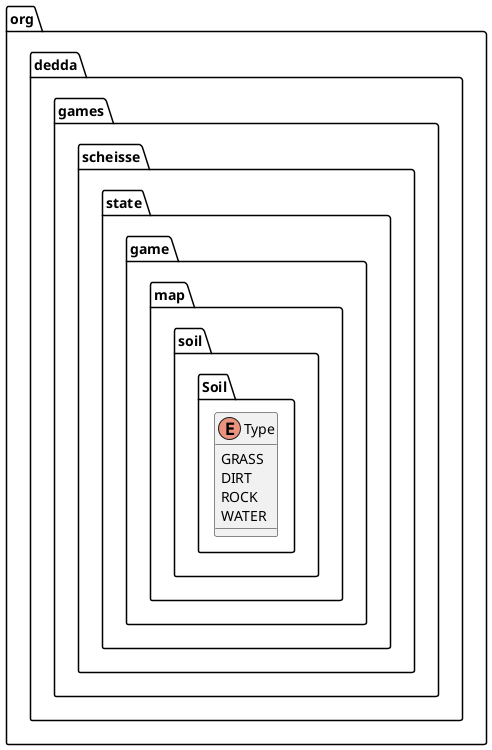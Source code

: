 @startuml
enum org.dedda.games.scheisse.state.game.map.soil.Soil.Type{
    GRASS
    DIRT
    ROCK
    WATER
}
@enduml